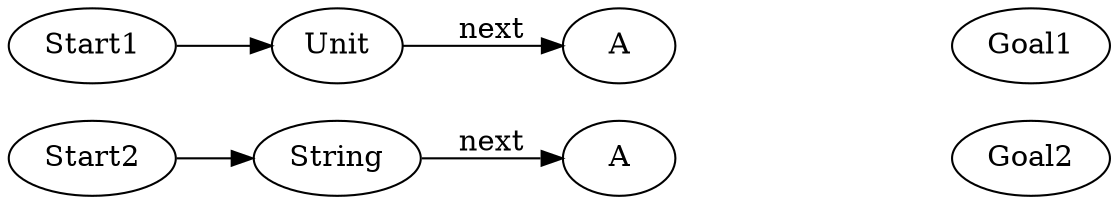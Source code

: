 digraph {
    rankdir=LR

    Start2[class="extremity"]
    Start1[class="extremity"]
    Goal1[class="extremity"]
    Goal2[class="extremity"]

    Unit[class="start"]
    String[class="start"]
    A1[label="A"]
    A2[label="A"]
    B1[label="B" class="goal" style="invis"]
    B2[label="B" class="goal" style="invis"]

    Unit -> A1[label="next"]
    A1 -> B1[label="f" style="invis"]

    String -> A2[label="next"]
    A2 -> B2[label="f" style="invis"]


    Start1 -> Unit[class="start"]
    Start2 -> String[class="start"]
    B1 -> Goal1[class="goal" style="invis"]
    B2 -> Goal2[class="goal" style="invis"]
}
